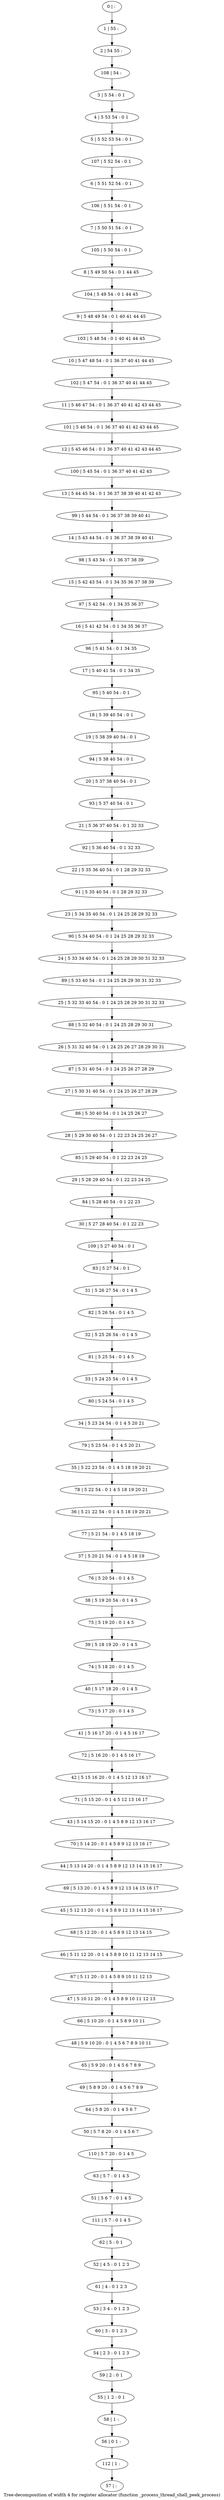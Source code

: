 digraph G {
graph [label="Tree-decomposition of width 4 for register allocator (function _process_thread_shell_peek_process)"]
0[label="0 | : "];
1[label="1 | 55 : "];
2[label="2 | 54 55 : "];
3[label="3 | 5 54 : 0 1 "];
4[label="4 | 5 53 54 : 0 1 "];
5[label="5 | 5 52 53 54 : 0 1 "];
6[label="6 | 5 51 52 54 : 0 1 "];
7[label="7 | 5 50 51 54 : 0 1 "];
8[label="8 | 5 49 50 54 : 0 1 44 45 "];
9[label="9 | 5 48 49 54 : 0 1 40 41 44 45 "];
10[label="10 | 5 47 48 54 : 0 1 36 37 40 41 44 45 "];
11[label="11 | 5 46 47 54 : 0 1 36 37 40 41 42 43 44 45 "];
12[label="12 | 5 45 46 54 : 0 1 36 37 40 41 42 43 44 45 "];
13[label="13 | 5 44 45 54 : 0 1 36 37 38 39 40 41 42 43 "];
14[label="14 | 5 43 44 54 : 0 1 36 37 38 39 40 41 "];
15[label="15 | 5 42 43 54 : 0 1 34 35 36 37 38 39 "];
16[label="16 | 5 41 42 54 : 0 1 34 35 36 37 "];
17[label="17 | 5 40 41 54 : 0 1 34 35 "];
18[label="18 | 5 39 40 54 : 0 1 "];
19[label="19 | 5 38 39 40 54 : 0 1 "];
20[label="20 | 5 37 38 40 54 : 0 1 "];
21[label="21 | 5 36 37 40 54 : 0 1 32 33 "];
22[label="22 | 5 35 36 40 54 : 0 1 28 29 32 33 "];
23[label="23 | 5 34 35 40 54 : 0 1 24 25 28 29 32 33 "];
24[label="24 | 5 33 34 40 54 : 0 1 24 25 28 29 30 31 32 33 "];
25[label="25 | 5 32 33 40 54 : 0 1 24 25 28 29 30 31 32 33 "];
26[label="26 | 5 31 32 40 54 : 0 1 24 25 26 27 28 29 30 31 "];
27[label="27 | 5 30 31 40 54 : 0 1 24 25 26 27 28 29 "];
28[label="28 | 5 29 30 40 54 : 0 1 22 23 24 25 26 27 "];
29[label="29 | 5 28 29 40 54 : 0 1 22 23 24 25 "];
30[label="30 | 5 27 28 40 54 : 0 1 22 23 "];
31[label="31 | 5 26 27 54 : 0 1 4 5 "];
32[label="32 | 5 25 26 54 : 0 1 4 5 "];
33[label="33 | 5 24 25 54 : 0 1 4 5 "];
34[label="34 | 5 23 24 54 : 0 1 4 5 20 21 "];
35[label="35 | 5 22 23 54 : 0 1 4 5 18 19 20 21 "];
36[label="36 | 5 21 22 54 : 0 1 4 5 18 19 20 21 "];
37[label="37 | 5 20 21 54 : 0 1 4 5 18 19 "];
38[label="38 | 5 19 20 54 : 0 1 4 5 "];
39[label="39 | 5 18 19 20 : 0 1 4 5 "];
40[label="40 | 5 17 18 20 : 0 1 4 5 "];
41[label="41 | 5 16 17 20 : 0 1 4 5 16 17 "];
42[label="42 | 5 15 16 20 : 0 1 4 5 12 13 16 17 "];
43[label="43 | 5 14 15 20 : 0 1 4 5 8 9 12 13 16 17 "];
44[label="44 | 5 13 14 20 : 0 1 4 5 8 9 12 13 14 15 16 17 "];
45[label="45 | 5 12 13 20 : 0 1 4 5 8 9 12 13 14 15 16 17 "];
46[label="46 | 5 11 12 20 : 0 1 4 5 8 9 10 11 12 13 14 15 "];
47[label="47 | 5 10 11 20 : 0 1 4 5 8 9 10 11 12 13 "];
48[label="48 | 5 9 10 20 : 0 1 4 5 6 7 8 9 10 11 "];
49[label="49 | 5 8 9 20 : 0 1 4 5 6 7 8 9 "];
50[label="50 | 5 7 8 20 : 0 1 4 5 6 7 "];
51[label="51 | 5 6 7 : 0 1 4 5 "];
52[label="52 | 4 5 : 0 1 2 3 "];
53[label="53 | 3 4 : 0 1 2 3 "];
54[label="54 | 2 3 : 0 1 2 3 "];
55[label="55 | 1 2 : 0 1 "];
56[label="56 | 0 1 : "];
57[label="57 | : "];
58[label="58 | 1 : "];
59[label="59 | 2 : 0 1 "];
60[label="60 | 3 : 0 1 2 3 "];
61[label="61 | 4 : 0 1 2 3 "];
62[label="62 | 5 : 0 1 "];
63[label="63 | 5 7 : 0 1 4 5 "];
64[label="64 | 5 8 20 : 0 1 4 5 6 7 "];
65[label="65 | 5 9 20 : 0 1 4 5 6 7 8 9 "];
66[label="66 | 5 10 20 : 0 1 4 5 8 9 10 11 "];
67[label="67 | 5 11 20 : 0 1 4 5 8 9 10 11 12 13 "];
68[label="68 | 5 12 20 : 0 1 4 5 8 9 12 13 14 15 "];
69[label="69 | 5 13 20 : 0 1 4 5 8 9 12 13 14 15 16 17 "];
70[label="70 | 5 14 20 : 0 1 4 5 8 9 12 13 16 17 "];
71[label="71 | 5 15 20 : 0 1 4 5 12 13 16 17 "];
72[label="72 | 5 16 20 : 0 1 4 5 16 17 "];
73[label="73 | 5 17 20 : 0 1 4 5 "];
74[label="74 | 5 18 20 : 0 1 4 5 "];
75[label="75 | 5 19 20 : 0 1 4 5 "];
76[label="76 | 5 20 54 : 0 1 4 5 "];
77[label="77 | 5 21 54 : 0 1 4 5 18 19 "];
78[label="78 | 5 22 54 : 0 1 4 5 18 19 20 21 "];
79[label="79 | 5 23 54 : 0 1 4 5 20 21 "];
80[label="80 | 5 24 54 : 0 1 4 5 "];
81[label="81 | 5 25 54 : 0 1 4 5 "];
82[label="82 | 5 26 54 : 0 1 4 5 "];
83[label="83 | 5 27 54 : 0 1 "];
84[label="84 | 5 28 40 54 : 0 1 22 23 "];
85[label="85 | 5 29 40 54 : 0 1 22 23 24 25 "];
86[label="86 | 5 30 40 54 : 0 1 24 25 26 27 "];
87[label="87 | 5 31 40 54 : 0 1 24 25 26 27 28 29 "];
88[label="88 | 5 32 40 54 : 0 1 24 25 28 29 30 31 "];
89[label="89 | 5 33 40 54 : 0 1 24 25 28 29 30 31 32 33 "];
90[label="90 | 5 34 40 54 : 0 1 24 25 28 29 32 33 "];
91[label="91 | 5 35 40 54 : 0 1 28 29 32 33 "];
92[label="92 | 5 36 40 54 : 0 1 32 33 "];
93[label="93 | 5 37 40 54 : 0 1 "];
94[label="94 | 5 38 40 54 : 0 1 "];
95[label="95 | 5 40 54 : 0 1 "];
96[label="96 | 5 41 54 : 0 1 34 35 "];
97[label="97 | 5 42 54 : 0 1 34 35 36 37 "];
98[label="98 | 5 43 54 : 0 1 36 37 38 39 "];
99[label="99 | 5 44 54 : 0 1 36 37 38 39 40 41 "];
100[label="100 | 5 45 54 : 0 1 36 37 40 41 42 43 "];
101[label="101 | 5 46 54 : 0 1 36 37 40 41 42 43 44 45 "];
102[label="102 | 5 47 54 : 0 1 36 37 40 41 44 45 "];
103[label="103 | 5 48 54 : 0 1 40 41 44 45 "];
104[label="104 | 5 49 54 : 0 1 44 45 "];
105[label="105 | 5 50 54 : 0 1 "];
106[label="106 | 5 51 54 : 0 1 "];
107[label="107 | 5 52 54 : 0 1 "];
108[label="108 | 54 : "];
109[label="109 | 5 27 40 54 : 0 1 "];
110[label="110 | 5 7 20 : 0 1 4 5 "];
111[label="111 | 5 7 : 0 1 4 5 "];
112[label="112 | 1 : "];
0->1 ;
1->2 ;
3->4 ;
4->5 ;
18->19 ;
58->56 ;
55->58 ;
59->55 ;
54->59 ;
60->54 ;
53->60 ;
61->53 ;
52->61 ;
62->52 ;
63->51 ;
64->50 ;
49->64 ;
65->49 ;
48->65 ;
66->48 ;
47->66 ;
67->47 ;
46->67 ;
68->46 ;
45->68 ;
69->45 ;
44->69 ;
70->44 ;
43->70 ;
71->43 ;
42->71 ;
72->42 ;
41->72 ;
73->41 ;
40->73 ;
74->40 ;
39->74 ;
75->39 ;
38->75 ;
76->38 ;
37->76 ;
77->37 ;
36->77 ;
78->36 ;
35->78 ;
79->35 ;
34->79 ;
80->34 ;
33->80 ;
81->33 ;
32->81 ;
82->32 ;
31->82 ;
83->31 ;
84->30 ;
29->84 ;
85->29 ;
28->85 ;
86->28 ;
27->86 ;
87->27 ;
26->87 ;
88->26 ;
25->88 ;
89->25 ;
24->89 ;
90->24 ;
23->90 ;
91->23 ;
22->91 ;
92->22 ;
21->92 ;
93->21 ;
20->93 ;
94->20 ;
19->94 ;
95->18 ;
17->95 ;
96->17 ;
16->96 ;
97->16 ;
15->97 ;
98->15 ;
14->98 ;
99->14 ;
13->99 ;
100->13 ;
12->100 ;
101->12 ;
11->101 ;
102->11 ;
10->102 ;
103->10 ;
9->103 ;
104->9 ;
8->104 ;
105->8 ;
7->105 ;
106->7 ;
6->106 ;
107->6 ;
5->107 ;
108->3 ;
2->108 ;
109->83 ;
30->109 ;
110->63 ;
50->110 ;
111->62 ;
51->111 ;
112->57 ;
56->112 ;
}
